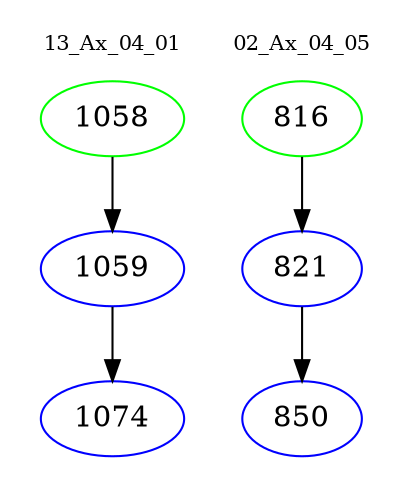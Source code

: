 digraph{
subgraph cluster_0 {
color = white
label = "13_Ax_04_01";
fontsize=10;
T0_1058 [label="1058", color="green"]
T0_1058 -> T0_1059 [color="black"]
T0_1059 [label="1059", color="blue"]
T0_1059 -> T0_1074 [color="black"]
T0_1074 [label="1074", color="blue"]
}
subgraph cluster_1 {
color = white
label = "02_Ax_04_05";
fontsize=10;
T1_816 [label="816", color="green"]
T1_816 -> T1_821 [color="black"]
T1_821 [label="821", color="blue"]
T1_821 -> T1_850 [color="black"]
T1_850 [label="850", color="blue"]
}
}
